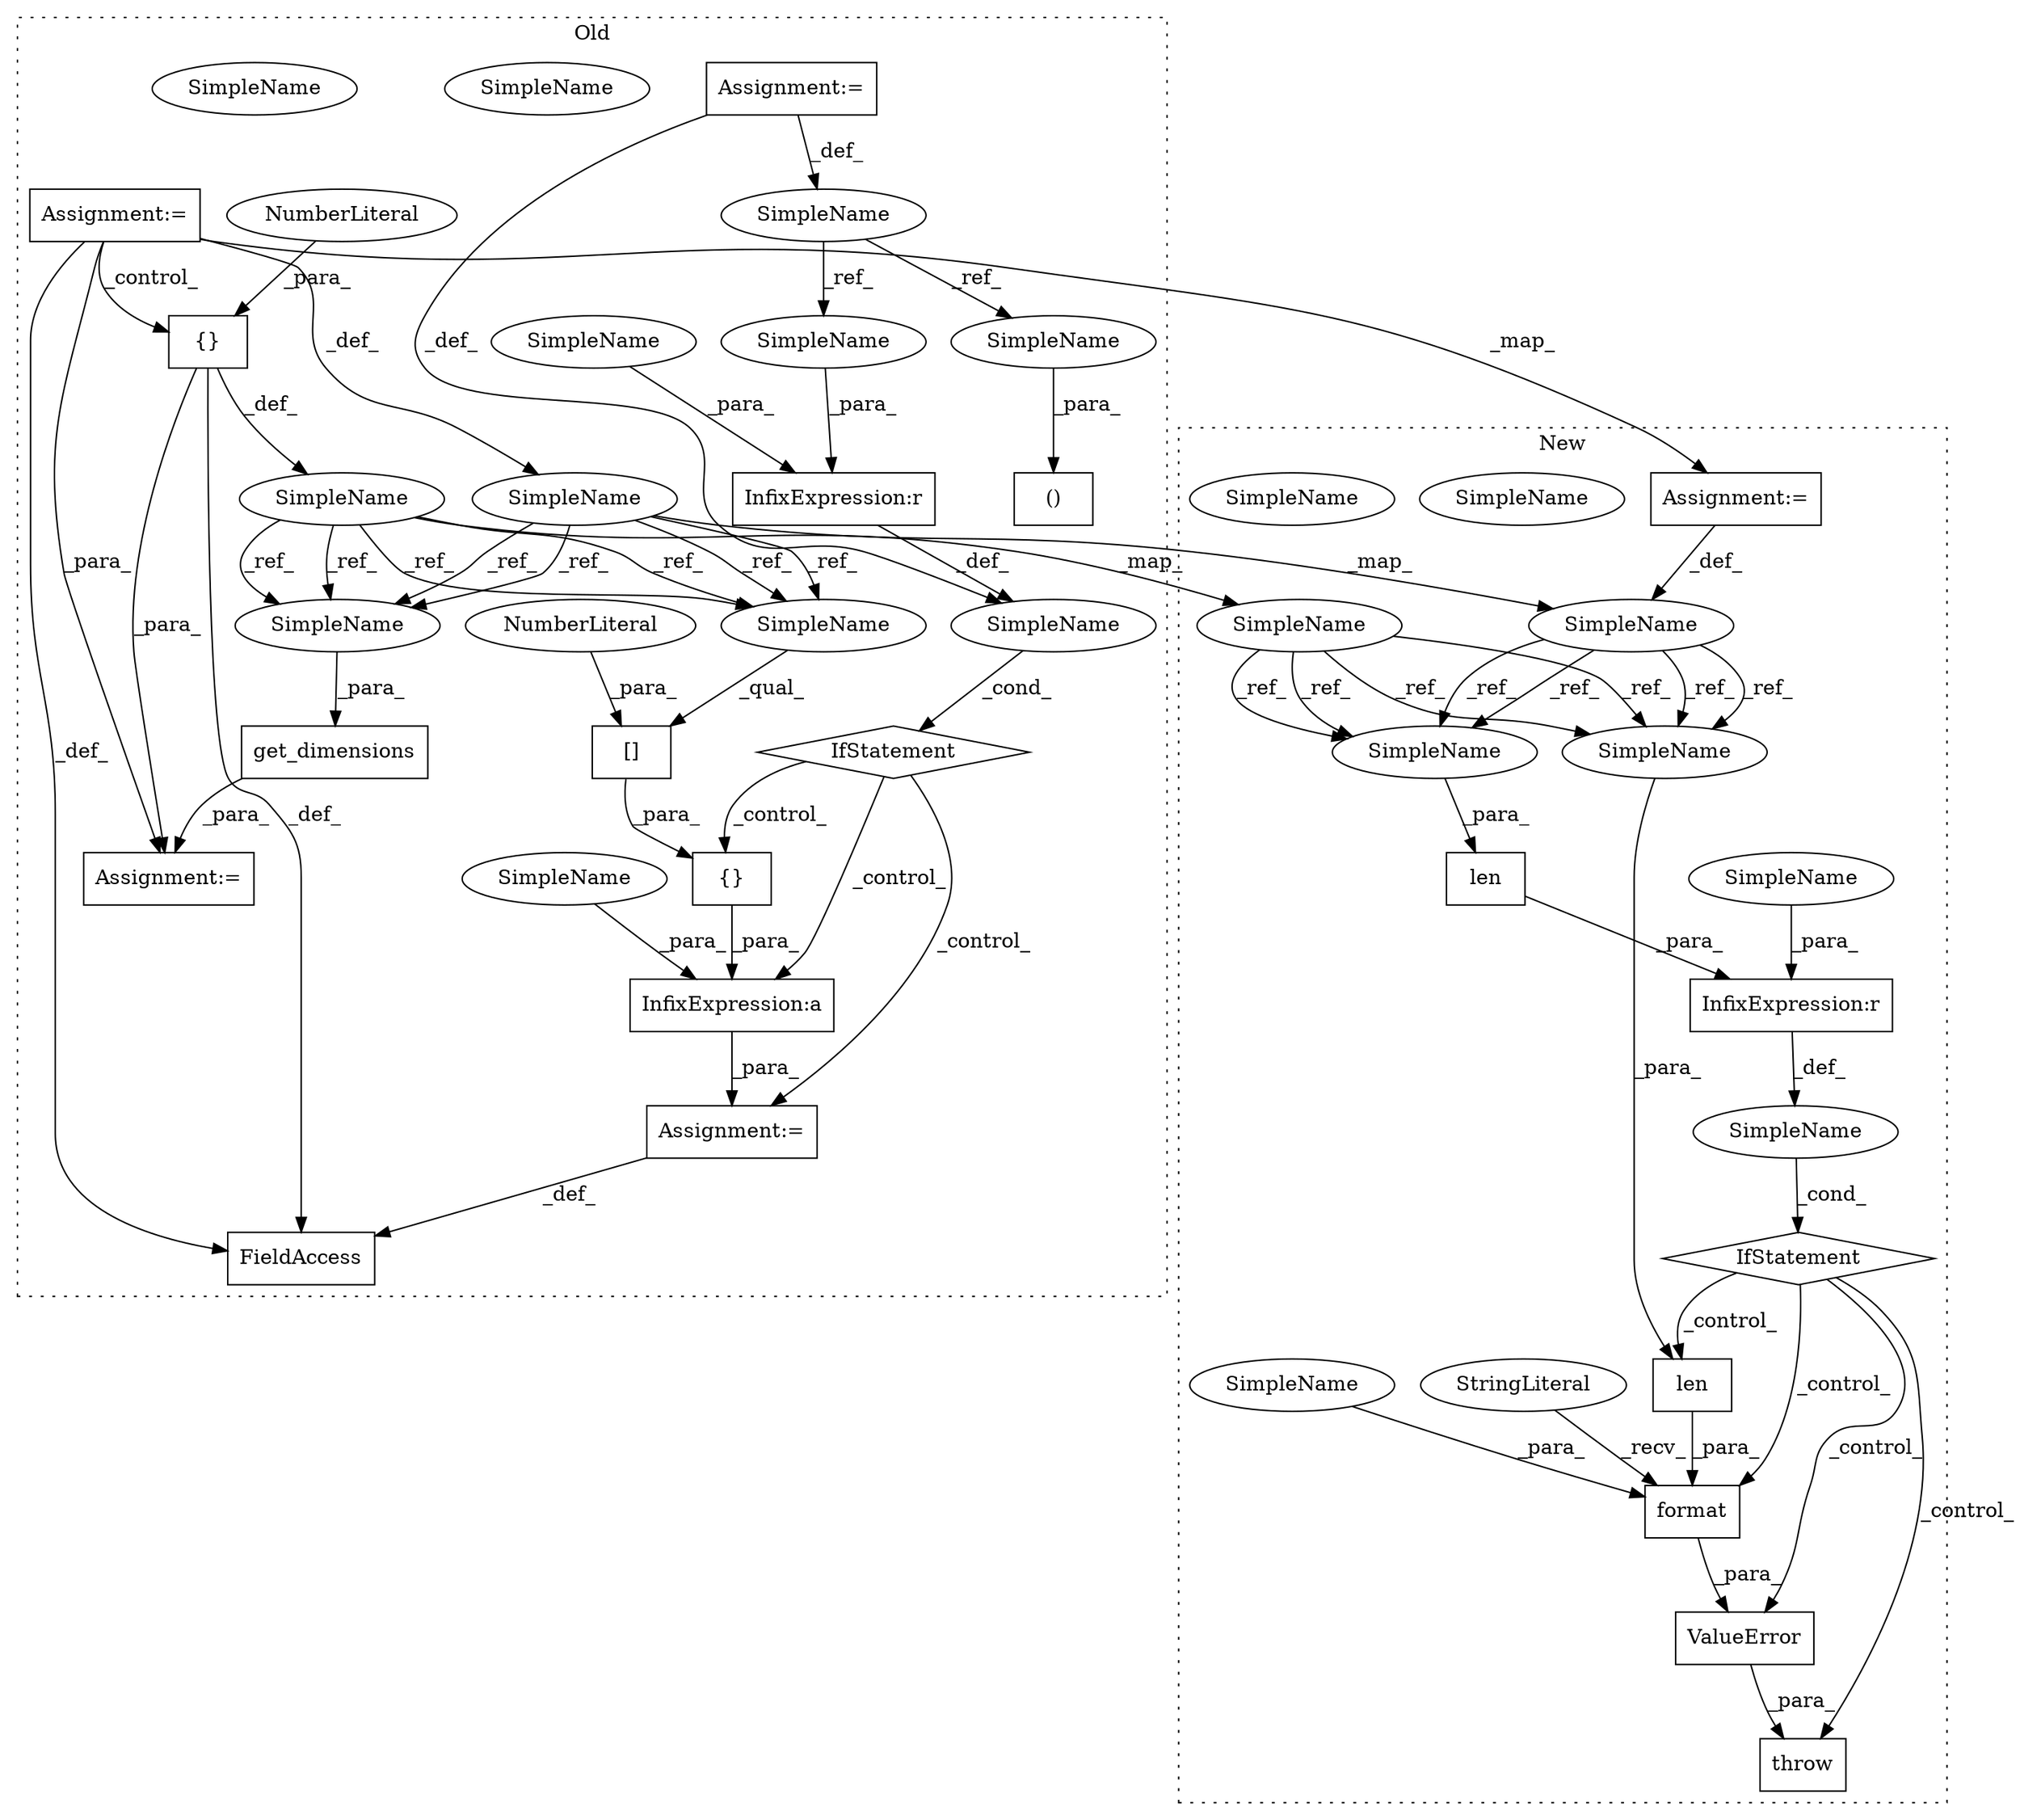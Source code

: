 digraph G {
subgraph cluster0 {
1 [label="IfStatement" a="25" s="18004,18027" l="4,2" shape="diamond"];
9 [label="InfixExpression:r" a="27" s="18015" l="4" shape="box"];
10 [label="Assignment:=" a="7" s="18045" l="1" shape="box"];
11 [label="SimpleName" a="42" s="" l="" shape="ellipse"];
12 [label="Assignment:=" a="7" s="17613" l="8" shape="box"];
14 [label="InfixExpression:a" a="27" s="18067" l="3" shape="box"];
15 [label="()" a="106" s="17950" l="22" shape="box"];
16 [label="{}" a="4" s="18056,18066" l="1,1" shape="box"];
17 [label="[]" a="2" s="18057,18065" l="7,1" shape="box"];
18 [label="{}" a="4" s="17866,17870" l="1,1" shape="box"];
19 [label="NumberLiteral" a="34" s="17867" l="3" shape="ellipse"];
20 [label="NumberLiteral" a="34" s="18064" l="1" shape="ellipse"];
21 [label="SimpleName" a="42" s="17613" l="8" shape="ellipse"];
22 [label="get_dimensions" a="32" s="17974,17995" l="15,1" shape="box"];
23 [label="SimpleName" a="42" s="17654" l="6" shape="ellipse"];
26 [label="Assignment:=" a="7" s="17654" l="6" shape="box"];
28 [label="Assignment:=" a="7" s="17972" l="2" shape="box"];
30 [label="SimpleName" a="42" s="17836" l="6" shape="ellipse"];
31 [label="FieldAccess" a="22" s="18219" l="32" shape="box"];
34 [label="SimpleName" a="42" s="17989" l="6" shape="ellipse"];
35 [label="SimpleName" a="42" s="18057" l="6" shape="ellipse"];
38 [label="SimpleName" a="42" s="18070" l="7" shape="ellipse"];
39 [label="SimpleName" a="42" s="18008" l="7" shape="ellipse"];
40 [label="SimpleName" a="42" s="18019" l="8" shape="ellipse"];
41 [label="SimpleName" a="42" s="17950" l="8" shape="ellipse"];
44 [label="SimpleName" a="42" s="18057" l="6" shape="ellipse"];
45 [label="SimpleName" a="42" s="17989" l="6" shape="ellipse"];
label = "Old";
style="dotted";
}
subgraph cluster1 {
2 [label="format" a="32" s="18005,18031" l="7,1" shape="box"];
3 [label="StringLiteral" a="45" s="17947" l="57" shape="ellipse"];
4 [label="IfStatement" a="25" s="17892,17918" l="4,2" shape="diamond"];
5 [label="SimpleName" a="42" s="" l="" shape="ellipse"];
6 [label="throw" a="53" s="17930" l="6" shape="box"];
7 [label="ValueError" a="32" s="17936,18032" l="11,1" shape="box"];
8 [label="InfixExpression:r" a="27" s="17903" l="4" shape="box"];
13 [label="len" a="32" s="17907,17917" l="4,1" shape="box"];
24 [label="SimpleName" a="42" s="17613" l="6" shape="ellipse"];
25 [label="Assignment:=" a="7" s="17613" l="6" shape="box"];
27 [label="len" a="32" s="18020,18030" l="4,1" shape="box"];
29 [label="SimpleName" a="42" s="17850" l="6" shape="ellipse"];
32 [label="SimpleName" a="42" s="17911" l="6" shape="ellipse"];
33 [label="SimpleName" a="42" s="18024" l="6" shape="ellipse"];
36 [label="SimpleName" a="42" s="18024" l="6" shape="ellipse"];
37 [label="SimpleName" a="42" s="17911" l="6" shape="ellipse"];
42 [label="SimpleName" a="42" s="18012" l="7" shape="ellipse"];
43 [label="SimpleName" a="42" s="17896" l="7" shape="ellipse"];
label = "New";
style="dotted";
}
1 -> 10 [label="_control_"];
1 -> 14 [label="_control_"];
1 -> 16 [label="_control_"];
2 -> 7 [label="_para_"];
3 -> 2 [label="_recv_"];
4 -> 2 [label="_control_"];
4 -> 27 [label="_control_"];
4 -> 6 [label="_control_"];
4 -> 7 [label="_control_"];
5 -> 4 [label="_cond_"];
7 -> 6 [label="_para_"];
8 -> 5 [label="_def_"];
9 -> 11 [label="_def_"];
10 -> 31 [label="_def_"];
11 -> 1 [label="_cond_"];
12 -> 21 [label="_def_"];
12 -> 11 [label="_def_"];
13 -> 8 [label="_para_"];
14 -> 10 [label="_para_"];
16 -> 14 [label="_para_"];
17 -> 16 [label="_para_"];
18 -> 30 [label="_def_"];
18 -> 28 [label="_para_"];
18 -> 31 [label="_def_"];
19 -> 18 [label="_para_"];
20 -> 17 [label="_para_"];
21 -> 41 [label="_ref_"];
21 -> 40 [label="_ref_"];
22 -> 28 [label="_para_"];
23 -> 45 [label="_ref_"];
23 -> 24 [label="_map_"];
23 -> 44 [label="_ref_"];
23 -> 45 [label="_ref_"];
23 -> 44 [label="_ref_"];
24 -> 37 [label="_ref_"];
24 -> 36 [label="_ref_"];
24 -> 36 [label="_ref_"];
24 -> 37 [label="_ref_"];
25 -> 24 [label="_def_"];
26 -> 25 [label="_map_"];
26 -> 31 [label="_def_"];
26 -> 18 [label="_control_"];
26 -> 23 [label="_def_"];
26 -> 28 [label="_para_"];
27 -> 2 [label="_para_"];
29 -> 36 [label="_ref_"];
29 -> 36 [label="_ref_"];
29 -> 37 [label="_ref_"];
29 -> 37 [label="_ref_"];
30 -> 45 [label="_ref_"];
30 -> 45 [label="_ref_"];
30 -> 44 [label="_ref_"];
30 -> 29 [label="_map_"];
30 -> 44 [label="_ref_"];
36 -> 27 [label="_para_"];
37 -> 13 [label="_para_"];
38 -> 14 [label="_para_"];
39 -> 9 [label="_para_"];
40 -> 9 [label="_para_"];
41 -> 15 [label="_para_"];
42 -> 2 [label="_para_"];
43 -> 8 [label="_para_"];
44 -> 17 [label="_qual_"];
45 -> 22 [label="_para_"];
}